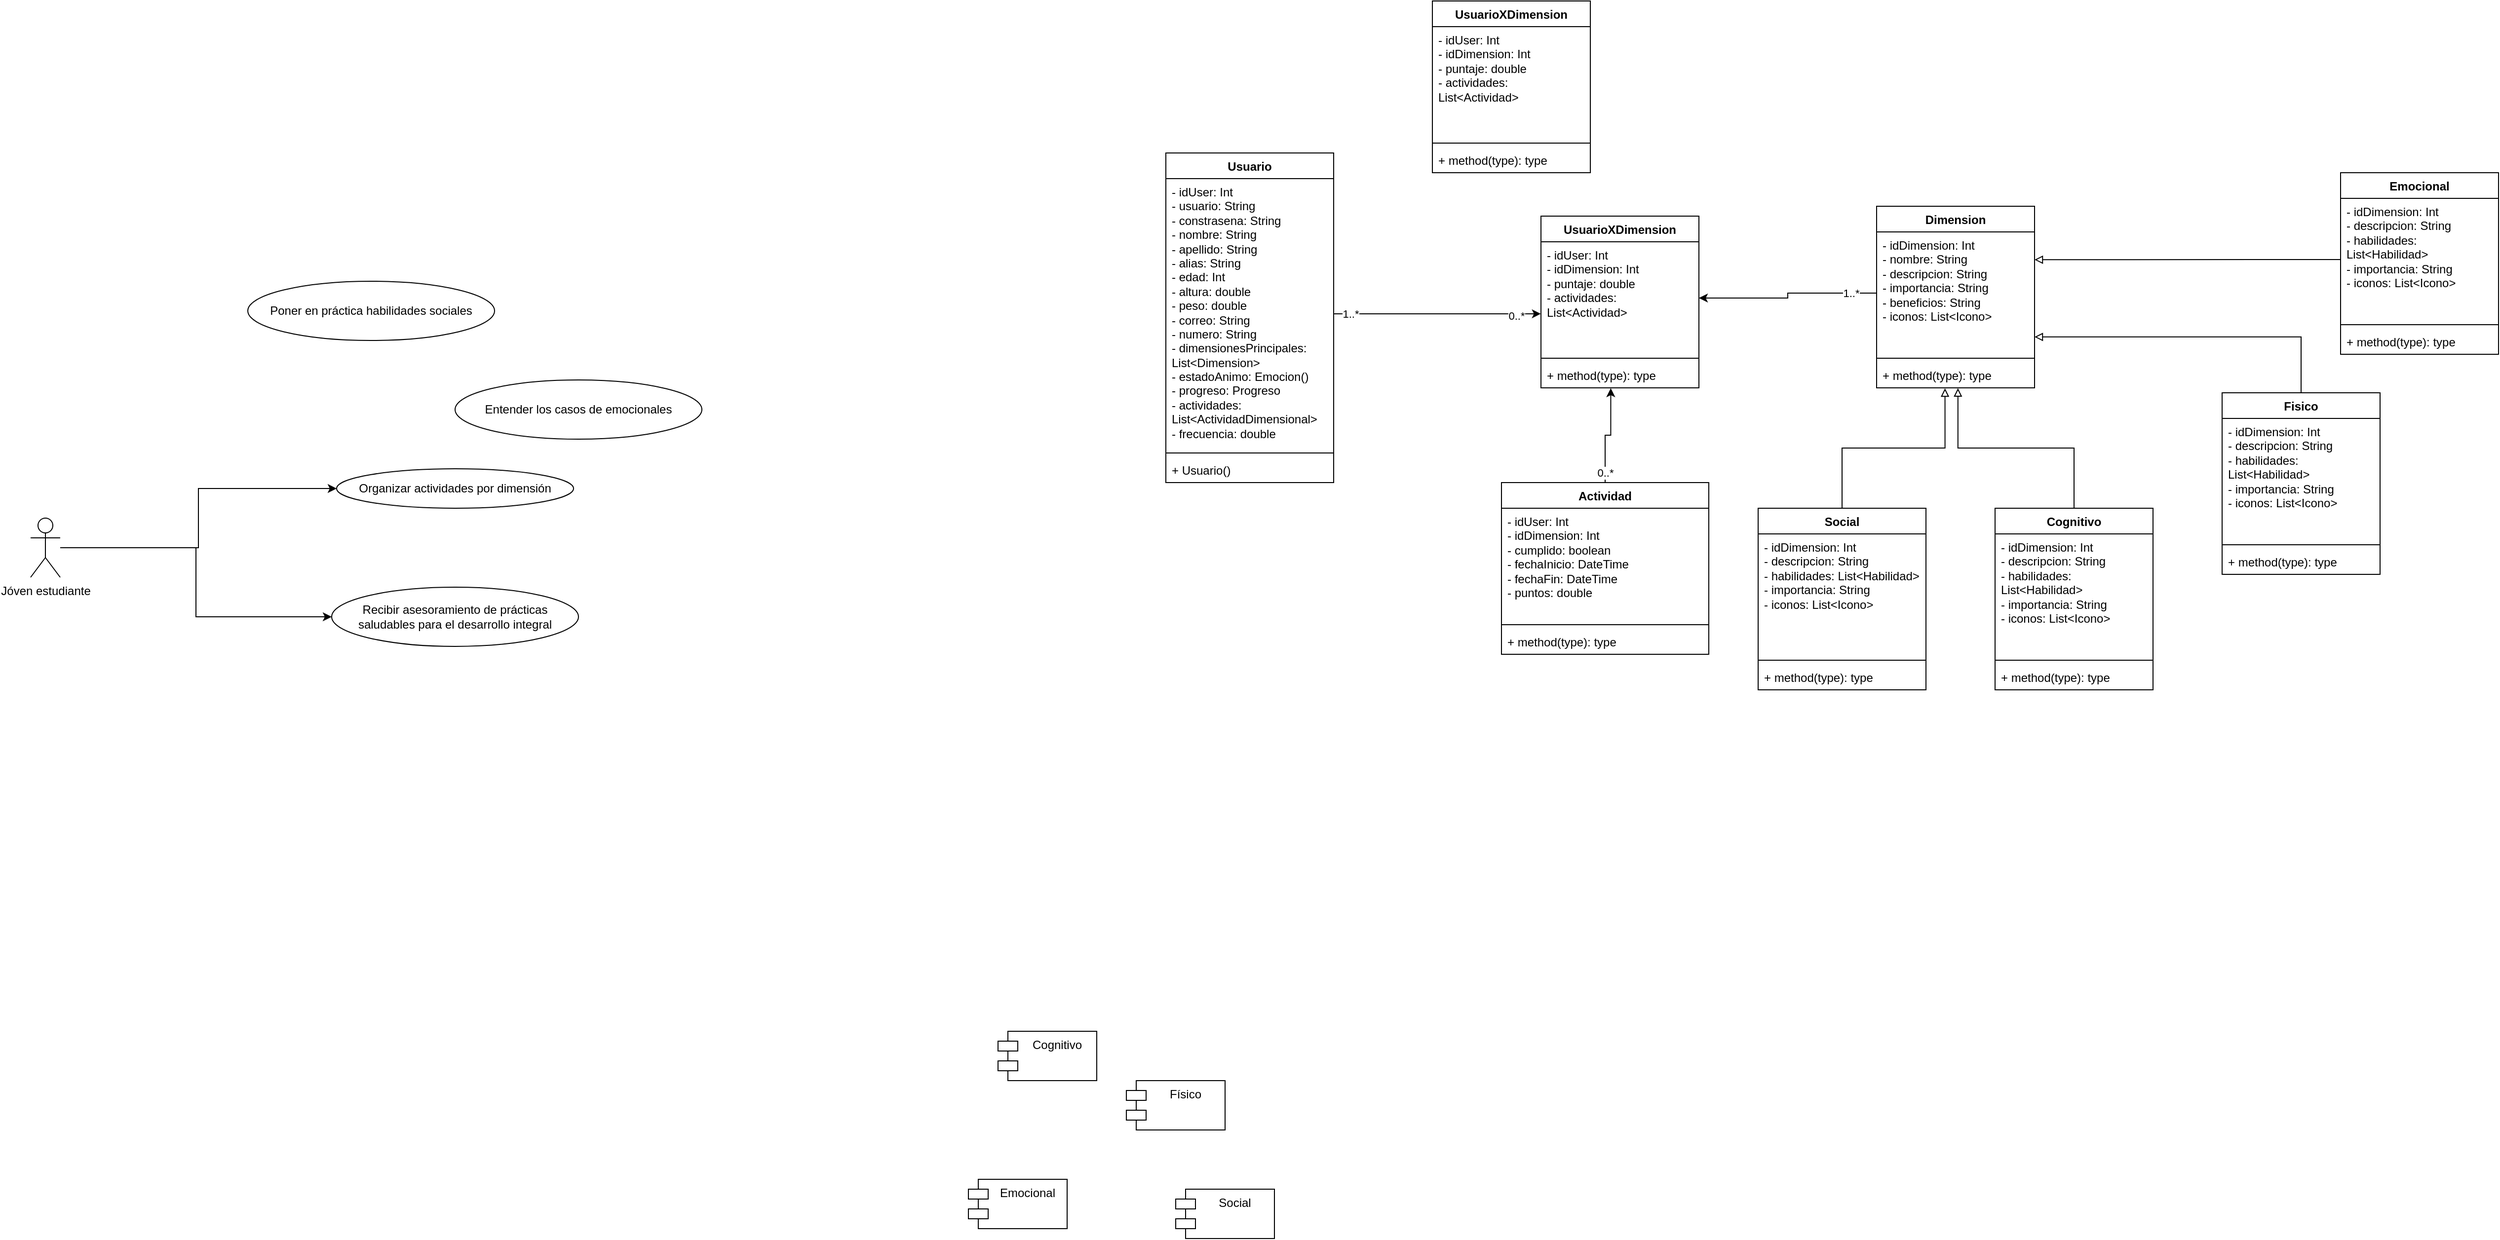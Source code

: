 <mxfile version="28.2.1">
  <diagram name="Página-1" id="Hhqq90KRjhYuidDsUcNB">
    <mxGraphModel dx="906" dy="1658" grid="1" gridSize="10" guides="1" tooltips="1" connect="1" arrows="1" fold="1" page="1" pageScale="1" pageWidth="827" pageHeight="1169" math="0" shadow="0">
      <root>
        <mxCell id="0" />
        <mxCell id="1" parent="0" />
        <mxCell id="49f0iHCSbjfiHri0EJJj-3" style="edgeStyle=orthogonalEdgeStyle;rounded=0;orthogonalLoop=1;jettySize=auto;html=1;entryX=0;entryY=0.5;entryDx=0;entryDy=0;" edge="1" parent="1" source="49f0iHCSbjfiHri0EJJj-1" target="49f0iHCSbjfiHri0EJJj-2">
          <mxGeometry relative="1" as="geometry" />
        </mxCell>
        <mxCell id="49f0iHCSbjfiHri0EJJj-5" style="edgeStyle=orthogonalEdgeStyle;rounded=0;orthogonalLoop=1;jettySize=auto;html=1;entryX=0;entryY=0.5;entryDx=0;entryDy=0;" edge="1" parent="1" source="49f0iHCSbjfiHri0EJJj-1" target="49f0iHCSbjfiHri0EJJj-4">
          <mxGeometry relative="1" as="geometry">
            <mxPoint x="330" y="370" as="targetPoint" />
          </mxGeometry>
        </mxCell>
        <mxCell id="49f0iHCSbjfiHri0EJJj-1" value="Jóven estudiante" style="shape=umlActor;verticalLabelPosition=bottom;verticalAlign=top;html=1;outlineConnect=0;" vertex="1" parent="1">
          <mxGeometry x="180" y="320" width="30" height="60" as="geometry" />
        </mxCell>
        <mxCell id="49f0iHCSbjfiHri0EJJj-2" value="Organizar actividades por dimensión" style="ellipse;whiteSpace=wrap;html=1;" vertex="1" parent="1">
          <mxGeometry x="490" y="270" width="240" height="40" as="geometry" />
        </mxCell>
        <mxCell id="49f0iHCSbjfiHri0EJJj-4" value="Recibir asesoramiento de prácticas saludables para el desarrollo integral" style="ellipse;whiteSpace=wrap;html=1;" vertex="1" parent="1">
          <mxGeometry x="485" y="390" width="250" height="60" as="geometry" />
        </mxCell>
        <mxCell id="49f0iHCSbjfiHri0EJJj-6" value="Poner en práctica habilidades sociales" style="ellipse;whiteSpace=wrap;html=1;" vertex="1" parent="1">
          <mxGeometry x="400" y="80" width="250" height="60" as="geometry" />
        </mxCell>
        <mxCell id="49f0iHCSbjfiHri0EJJj-7" value="Entender los casos de emocionales" style="ellipse;whiteSpace=wrap;html=1;" vertex="1" parent="1">
          <mxGeometry x="610" y="180" width="250" height="60" as="geometry" />
        </mxCell>
        <mxCell id="49f0iHCSbjfiHri0EJJj-8" value="Cognitivo" style="shape=module;align=left;spacingLeft=20;align=center;verticalAlign=top;whiteSpace=wrap;html=1;" vertex="1" parent="1">
          <mxGeometry x="1160" y="840" width="100" height="50" as="geometry" />
        </mxCell>
        <mxCell id="49f0iHCSbjfiHri0EJJj-9" value="Emocional" style="shape=module;align=left;spacingLeft=20;align=center;verticalAlign=top;whiteSpace=wrap;html=1;" vertex="1" parent="1">
          <mxGeometry x="1130" y="990" width="100" height="50" as="geometry" />
        </mxCell>
        <mxCell id="49f0iHCSbjfiHri0EJJj-10" value="Físico" style="shape=module;align=left;spacingLeft=20;align=center;verticalAlign=top;whiteSpace=wrap;html=1;" vertex="1" parent="1">
          <mxGeometry x="1290" y="890" width="100" height="50" as="geometry" />
        </mxCell>
        <mxCell id="49f0iHCSbjfiHri0EJJj-11" value="Social" style="shape=module;align=left;spacingLeft=20;align=center;verticalAlign=top;whiteSpace=wrap;html=1;" vertex="1" parent="1">
          <mxGeometry x="1340" y="1000" width="100" height="50" as="geometry" />
        </mxCell>
        <mxCell id="49f0iHCSbjfiHri0EJJj-12" value="Usuario" style="swimlane;fontStyle=1;align=center;verticalAlign=top;childLayout=stackLayout;horizontal=1;startSize=26;horizontalStack=0;resizeParent=1;resizeParentMax=0;resizeLast=0;collapsible=1;marginBottom=0;whiteSpace=wrap;html=1;" vertex="1" parent="1">
          <mxGeometry x="1330" y="-50" width="170" height="334" as="geometry" />
        </mxCell>
        <mxCell id="49f0iHCSbjfiHri0EJJj-13" value="- idUser: Int&lt;div&gt;&lt;div&gt;- usuario: String&lt;/div&gt;&lt;div&gt;- constrasena: String&lt;/div&gt;&lt;div&gt;- nombre: String&lt;/div&gt;&lt;div&gt;- apellido: String&lt;/div&gt;&lt;div&gt;- alias: String&lt;/div&gt;&lt;div&gt;- edad: Int&lt;/div&gt;&lt;div&gt;- altura: double&lt;/div&gt;&lt;div&gt;- peso: double&lt;/div&gt;&lt;div&gt;- correo: String&lt;/div&gt;&lt;div&gt;- numero: String&lt;/div&gt;&lt;div&gt;&lt;div&gt;&lt;div&gt;- dimensionesPrincipales: List&amp;lt;Dimension&amp;gt;&lt;/div&gt;&lt;/div&gt;&lt;div&gt;&lt;span style=&quot;background-color: transparent; color: light-dark(rgb(0, 0, 0), rgb(255, 255, 255));&quot;&gt;- estadoAnimo: Emocion()&lt;/span&gt;&lt;/div&gt;&lt;div&gt;- progreso: Progreso&lt;/div&gt;&lt;/div&gt;&lt;div&gt;- actividades: List&amp;lt;ActividadDimensional&amp;gt;&lt;/div&gt;&lt;div&gt;- frecuencia: double&lt;/div&gt;&lt;/div&gt;" style="text;strokeColor=none;fillColor=none;align=left;verticalAlign=top;spacingLeft=4;spacingRight=4;overflow=hidden;rotatable=0;points=[[0,0.5],[1,0.5]];portConstraint=eastwest;whiteSpace=wrap;html=1;" vertex="1" parent="49f0iHCSbjfiHri0EJJj-12">
          <mxGeometry y="26" width="170" height="274" as="geometry" />
        </mxCell>
        <mxCell id="49f0iHCSbjfiHri0EJJj-14" value="" style="line;strokeWidth=1;fillColor=none;align=left;verticalAlign=middle;spacingTop=-1;spacingLeft=3;spacingRight=3;rotatable=0;labelPosition=right;points=[];portConstraint=eastwest;strokeColor=inherit;" vertex="1" parent="49f0iHCSbjfiHri0EJJj-12">
          <mxGeometry y="300" width="170" height="8" as="geometry" />
        </mxCell>
        <mxCell id="49f0iHCSbjfiHri0EJJj-15" value="+ Usuario()" style="text;strokeColor=none;fillColor=none;align=left;verticalAlign=top;spacingLeft=4;spacingRight=4;overflow=hidden;rotatable=0;points=[[0,0.5],[1,0.5]];portConstraint=eastwest;whiteSpace=wrap;html=1;" vertex="1" parent="49f0iHCSbjfiHri0EJJj-12">
          <mxGeometry y="308" width="170" height="26" as="geometry" />
        </mxCell>
        <mxCell id="49f0iHCSbjfiHri0EJJj-16" value="Dimension" style="swimlane;fontStyle=1;align=center;verticalAlign=top;childLayout=stackLayout;horizontal=1;startSize=26;horizontalStack=0;resizeParent=1;resizeParentMax=0;resizeLast=0;collapsible=1;marginBottom=0;whiteSpace=wrap;html=1;" vertex="1" parent="1">
          <mxGeometry x="2050" y="4" width="160" height="184" as="geometry" />
        </mxCell>
        <mxCell id="49f0iHCSbjfiHri0EJJj-17" value="&lt;div&gt;- idDimension: Int&lt;/div&gt;&lt;div&gt;- nombre: String&lt;/div&gt;&lt;div&gt;- descripcion: String&lt;/div&gt;&lt;div&gt;- importancia: String&lt;/div&gt;&lt;div&gt;- beneficios: String&lt;/div&gt;&lt;div&gt;- iconos: List&amp;lt;Icono&amp;gt;&amp;nbsp;&lt;/div&gt;" style="text;strokeColor=none;fillColor=none;align=left;verticalAlign=top;spacingLeft=4;spacingRight=4;overflow=hidden;rotatable=0;points=[[0,0.5],[1,0.5]];portConstraint=eastwest;whiteSpace=wrap;html=1;" vertex="1" parent="49f0iHCSbjfiHri0EJJj-16">
          <mxGeometry y="26" width="160" height="124" as="geometry" />
        </mxCell>
        <mxCell id="49f0iHCSbjfiHri0EJJj-18" value="" style="line;strokeWidth=1;fillColor=none;align=left;verticalAlign=middle;spacingTop=-1;spacingLeft=3;spacingRight=3;rotatable=0;labelPosition=right;points=[];portConstraint=eastwest;strokeColor=inherit;" vertex="1" parent="49f0iHCSbjfiHri0EJJj-16">
          <mxGeometry y="150" width="160" height="8" as="geometry" />
        </mxCell>
        <mxCell id="49f0iHCSbjfiHri0EJJj-19" value="+ method(type): type" style="text;strokeColor=none;fillColor=none;align=left;verticalAlign=top;spacingLeft=4;spacingRight=4;overflow=hidden;rotatable=0;points=[[0,0.5],[1,0.5]];portConstraint=eastwest;whiteSpace=wrap;html=1;" vertex="1" parent="49f0iHCSbjfiHri0EJJj-16">
          <mxGeometry y="158" width="160" height="26" as="geometry" />
        </mxCell>
        <mxCell id="49f0iHCSbjfiHri0EJJj-20" value="UsuarioXDimension" style="swimlane;fontStyle=1;align=center;verticalAlign=top;childLayout=stackLayout;horizontal=1;startSize=26;horizontalStack=0;resizeParent=1;resizeParentMax=0;resizeLast=0;collapsible=1;marginBottom=0;whiteSpace=wrap;html=1;" vertex="1" parent="1">
          <mxGeometry x="1710" y="14" width="160" height="174" as="geometry" />
        </mxCell>
        <mxCell id="49f0iHCSbjfiHri0EJJj-21" value="&lt;div&gt;- idUser: Int&lt;/div&gt;&lt;div&gt;- idDimension: Int&lt;/div&gt;&lt;div&gt;&lt;span style=&quot;background-color: transparent; color: light-dark(rgb(0, 0, 0), rgb(255, 255, 255));&quot;&gt;- puntaje: double&amp;nbsp;&lt;/span&gt;&lt;/div&gt;&lt;div&gt;- actividades: List&amp;lt;Actividad&amp;gt;&lt;/div&gt;" style="text;strokeColor=none;fillColor=none;align=left;verticalAlign=top;spacingLeft=4;spacingRight=4;overflow=hidden;rotatable=0;points=[[0,0.5],[1,0.5]];portConstraint=eastwest;whiteSpace=wrap;html=1;" vertex="1" parent="49f0iHCSbjfiHri0EJJj-20">
          <mxGeometry y="26" width="160" height="114" as="geometry" />
        </mxCell>
        <mxCell id="49f0iHCSbjfiHri0EJJj-22" value="" style="line;strokeWidth=1;fillColor=none;align=left;verticalAlign=middle;spacingTop=-1;spacingLeft=3;spacingRight=3;rotatable=0;labelPosition=right;points=[];portConstraint=eastwest;strokeColor=inherit;" vertex="1" parent="49f0iHCSbjfiHri0EJJj-20">
          <mxGeometry y="140" width="160" height="8" as="geometry" />
        </mxCell>
        <mxCell id="49f0iHCSbjfiHri0EJJj-23" value="+ method(type): type" style="text;strokeColor=none;fillColor=none;align=left;verticalAlign=top;spacingLeft=4;spacingRight=4;overflow=hidden;rotatable=0;points=[[0,0.5],[1,0.5]];portConstraint=eastwest;whiteSpace=wrap;html=1;" vertex="1" parent="49f0iHCSbjfiHri0EJJj-20">
          <mxGeometry y="148" width="160" height="26" as="geometry" />
        </mxCell>
        <mxCell id="49f0iHCSbjfiHri0EJJj-25" value="Actividad" style="swimlane;fontStyle=1;align=center;verticalAlign=top;childLayout=stackLayout;horizontal=1;startSize=26;horizontalStack=0;resizeParent=1;resizeParentMax=0;resizeLast=0;collapsible=1;marginBottom=0;whiteSpace=wrap;html=1;" vertex="1" parent="1">
          <mxGeometry x="1670" y="284" width="210" height="174" as="geometry" />
        </mxCell>
        <mxCell id="49f0iHCSbjfiHri0EJJj-26" value="&lt;div&gt;- idUser: Int&lt;/div&gt;&lt;div&gt;- idDimension: Int&lt;/div&gt;&lt;div&gt;&lt;span style=&quot;background-color: transparent; color: light-dark(rgb(0, 0, 0), rgb(255, 255, 255));&quot;&gt;- cumplido: boolean&lt;/span&gt;&lt;/div&gt;&lt;div&gt;- fechaInicio: DateTime&lt;/div&gt;&lt;div&gt;- fechaFin: DateTime&lt;/div&gt;&lt;div&gt;- puntos: double&lt;/div&gt;" style="text;strokeColor=none;fillColor=none;align=left;verticalAlign=top;spacingLeft=4;spacingRight=4;overflow=hidden;rotatable=0;points=[[0,0.5],[1,0.5]];portConstraint=eastwest;whiteSpace=wrap;html=1;" vertex="1" parent="49f0iHCSbjfiHri0EJJj-25">
          <mxGeometry y="26" width="210" height="114" as="geometry" />
        </mxCell>
        <mxCell id="49f0iHCSbjfiHri0EJJj-27" value="" style="line;strokeWidth=1;fillColor=none;align=left;verticalAlign=middle;spacingTop=-1;spacingLeft=3;spacingRight=3;rotatable=0;labelPosition=right;points=[];portConstraint=eastwest;strokeColor=inherit;" vertex="1" parent="49f0iHCSbjfiHri0EJJj-25">
          <mxGeometry y="140" width="210" height="8" as="geometry" />
        </mxCell>
        <mxCell id="49f0iHCSbjfiHri0EJJj-28" value="+ method(type): type" style="text;strokeColor=none;fillColor=none;align=left;verticalAlign=top;spacingLeft=4;spacingRight=4;overflow=hidden;rotatable=0;points=[[0,0.5],[1,0.5]];portConstraint=eastwest;whiteSpace=wrap;html=1;" vertex="1" parent="49f0iHCSbjfiHri0EJJj-25">
          <mxGeometry y="148" width="210" height="26" as="geometry" />
        </mxCell>
        <mxCell id="49f0iHCSbjfiHri0EJJj-29" value="Social" style="swimlane;fontStyle=1;align=center;verticalAlign=top;childLayout=stackLayout;horizontal=1;startSize=26;horizontalStack=0;resizeParent=1;resizeParentMax=0;resizeLast=0;collapsible=1;marginBottom=0;whiteSpace=wrap;html=1;" vertex="1" parent="1">
          <mxGeometry x="1930" y="310" width="170" height="184" as="geometry" />
        </mxCell>
        <mxCell id="49f0iHCSbjfiHri0EJJj-30" value="&lt;div&gt;- idDimension: Int&lt;/div&gt;- descripcion: String&lt;div&gt;&lt;div&gt;- habilidades: List&amp;lt;Habilidad&amp;gt;&lt;/div&gt;&lt;/div&gt;&lt;div&gt;- importancia: String&lt;/div&gt;&lt;div&gt;- iconos: List&amp;lt;Icono&amp;gt;&amp;nbsp;&lt;/div&gt;" style="text;strokeColor=none;fillColor=none;align=left;verticalAlign=top;spacingLeft=4;spacingRight=4;overflow=hidden;rotatable=0;points=[[0,0.5],[1,0.5]];portConstraint=eastwest;whiteSpace=wrap;html=1;" vertex="1" parent="49f0iHCSbjfiHri0EJJj-29">
          <mxGeometry y="26" width="170" height="124" as="geometry" />
        </mxCell>
        <mxCell id="49f0iHCSbjfiHri0EJJj-31" value="" style="line;strokeWidth=1;fillColor=none;align=left;verticalAlign=middle;spacingTop=-1;spacingLeft=3;spacingRight=3;rotatable=0;labelPosition=right;points=[];portConstraint=eastwest;strokeColor=inherit;" vertex="1" parent="49f0iHCSbjfiHri0EJJj-29">
          <mxGeometry y="150" width="170" height="8" as="geometry" />
        </mxCell>
        <mxCell id="49f0iHCSbjfiHri0EJJj-32" value="+ method(type): type" style="text;strokeColor=none;fillColor=none;align=left;verticalAlign=top;spacingLeft=4;spacingRight=4;overflow=hidden;rotatable=0;points=[[0,0.5],[1,0.5]];portConstraint=eastwest;whiteSpace=wrap;html=1;" vertex="1" parent="49f0iHCSbjfiHri0EJJj-29">
          <mxGeometry y="158" width="170" height="26" as="geometry" />
        </mxCell>
        <mxCell id="49f0iHCSbjfiHri0EJJj-33" value="Cognitivo" style="swimlane;fontStyle=1;align=center;verticalAlign=top;childLayout=stackLayout;horizontal=1;startSize=26;horizontalStack=0;resizeParent=1;resizeParentMax=0;resizeLast=0;collapsible=1;marginBottom=0;whiteSpace=wrap;html=1;" vertex="1" parent="1">
          <mxGeometry x="2170" y="310" width="160" height="184" as="geometry" />
        </mxCell>
        <mxCell id="49f0iHCSbjfiHri0EJJj-34" value="&lt;div&gt;- idDimension: Int&lt;/div&gt;- descripcion: String&lt;div&gt;&lt;div&gt;- habilidades: List&amp;lt;Habilidad&amp;gt;&lt;/div&gt;&lt;/div&gt;&lt;div&gt;- importancia: String&lt;/div&gt;&lt;div&gt;- iconos: List&amp;lt;Icono&amp;gt;&amp;nbsp;&lt;/div&gt;" style="text;strokeColor=none;fillColor=none;align=left;verticalAlign=top;spacingLeft=4;spacingRight=4;overflow=hidden;rotatable=0;points=[[0,0.5],[1,0.5]];portConstraint=eastwest;whiteSpace=wrap;html=1;" vertex="1" parent="49f0iHCSbjfiHri0EJJj-33">
          <mxGeometry y="26" width="160" height="124" as="geometry" />
        </mxCell>
        <mxCell id="49f0iHCSbjfiHri0EJJj-35" value="" style="line;strokeWidth=1;fillColor=none;align=left;verticalAlign=middle;spacingTop=-1;spacingLeft=3;spacingRight=3;rotatable=0;labelPosition=right;points=[];portConstraint=eastwest;strokeColor=inherit;" vertex="1" parent="49f0iHCSbjfiHri0EJJj-33">
          <mxGeometry y="150" width="160" height="8" as="geometry" />
        </mxCell>
        <mxCell id="49f0iHCSbjfiHri0EJJj-36" value="+ method(type): type" style="text;strokeColor=none;fillColor=none;align=left;verticalAlign=top;spacingLeft=4;spacingRight=4;overflow=hidden;rotatable=0;points=[[0,0.5],[1,0.5]];portConstraint=eastwest;whiteSpace=wrap;html=1;" vertex="1" parent="49f0iHCSbjfiHri0EJJj-33">
          <mxGeometry y="158" width="160" height="26" as="geometry" />
        </mxCell>
        <mxCell id="49f0iHCSbjfiHri0EJJj-37" value="Fisico" style="swimlane;fontStyle=1;align=center;verticalAlign=top;childLayout=stackLayout;horizontal=1;startSize=26;horizontalStack=0;resizeParent=1;resizeParentMax=0;resizeLast=0;collapsible=1;marginBottom=0;whiteSpace=wrap;html=1;" vertex="1" parent="1">
          <mxGeometry x="2400" y="193" width="160" height="184" as="geometry" />
        </mxCell>
        <mxCell id="49f0iHCSbjfiHri0EJJj-38" value="&lt;div&gt;- idDimension: Int&lt;/div&gt;- descripcion: String&lt;div&gt;- habilidades: List&amp;lt;Habilidad&amp;gt;&lt;/div&gt;&lt;div&gt;&lt;span style=&quot;background-color: transparent; color: light-dark(rgb(0, 0, 0), rgb(255, 255, 255));&quot;&gt;- importancia: String&lt;/span&gt;&lt;/div&gt;&lt;div&gt;- iconos: List&amp;lt;Icono&amp;gt;&amp;nbsp;&lt;/div&gt;" style="text;strokeColor=none;fillColor=none;align=left;verticalAlign=top;spacingLeft=4;spacingRight=4;overflow=hidden;rotatable=0;points=[[0,0.5],[1,0.5]];portConstraint=eastwest;whiteSpace=wrap;html=1;" vertex="1" parent="49f0iHCSbjfiHri0EJJj-37">
          <mxGeometry y="26" width="160" height="124" as="geometry" />
        </mxCell>
        <mxCell id="49f0iHCSbjfiHri0EJJj-39" value="" style="line;strokeWidth=1;fillColor=none;align=left;verticalAlign=middle;spacingTop=-1;spacingLeft=3;spacingRight=3;rotatable=0;labelPosition=right;points=[];portConstraint=eastwest;strokeColor=inherit;" vertex="1" parent="49f0iHCSbjfiHri0EJJj-37">
          <mxGeometry y="150" width="160" height="8" as="geometry" />
        </mxCell>
        <mxCell id="49f0iHCSbjfiHri0EJJj-40" value="+ method(type): type" style="text;strokeColor=none;fillColor=none;align=left;verticalAlign=top;spacingLeft=4;spacingRight=4;overflow=hidden;rotatable=0;points=[[0,0.5],[1,0.5]];portConstraint=eastwest;whiteSpace=wrap;html=1;" vertex="1" parent="49f0iHCSbjfiHri0EJJj-37">
          <mxGeometry y="158" width="160" height="26" as="geometry" />
        </mxCell>
        <mxCell id="49f0iHCSbjfiHri0EJJj-41" value="Emocional" style="swimlane;fontStyle=1;align=center;verticalAlign=top;childLayout=stackLayout;horizontal=1;startSize=26;horizontalStack=0;resizeParent=1;resizeParentMax=0;resizeLast=0;collapsible=1;marginBottom=0;whiteSpace=wrap;html=1;" vertex="1" parent="1">
          <mxGeometry x="2520" y="-30" width="160" height="184" as="geometry" />
        </mxCell>
        <mxCell id="49f0iHCSbjfiHri0EJJj-42" value="&lt;div&gt;- idDimension: Int&lt;/div&gt;- descripcion: String&lt;div&gt;- habilidades: List&amp;lt;Habilidad&amp;gt;&lt;/div&gt;&lt;div&gt;- importancia: String&lt;/div&gt;&lt;div&gt;- iconos: List&amp;lt;Icono&amp;gt;&amp;nbsp;&lt;/div&gt;" style="text;strokeColor=none;fillColor=none;align=left;verticalAlign=top;spacingLeft=4;spacingRight=4;overflow=hidden;rotatable=0;points=[[0,0.5],[1,0.5]];portConstraint=eastwest;whiteSpace=wrap;html=1;" vertex="1" parent="49f0iHCSbjfiHri0EJJj-41">
          <mxGeometry y="26" width="160" height="124" as="geometry" />
        </mxCell>
        <mxCell id="49f0iHCSbjfiHri0EJJj-43" value="" style="line;strokeWidth=1;fillColor=none;align=left;verticalAlign=middle;spacingTop=-1;spacingLeft=3;spacingRight=3;rotatable=0;labelPosition=right;points=[];portConstraint=eastwest;strokeColor=inherit;" vertex="1" parent="49f0iHCSbjfiHri0EJJj-41">
          <mxGeometry y="150" width="160" height="8" as="geometry" />
        </mxCell>
        <mxCell id="49f0iHCSbjfiHri0EJJj-44" value="+ method(type): type" style="text;strokeColor=none;fillColor=none;align=left;verticalAlign=top;spacingLeft=4;spacingRight=4;overflow=hidden;rotatable=0;points=[[0,0.5],[1,0.5]];portConstraint=eastwest;whiteSpace=wrap;html=1;" vertex="1" parent="49f0iHCSbjfiHri0EJJj-41">
          <mxGeometry y="158" width="160" height="26" as="geometry" />
        </mxCell>
        <mxCell id="49f0iHCSbjfiHri0EJJj-46" style="edgeStyle=orthogonalEdgeStyle;rounded=0;orthogonalLoop=1;jettySize=auto;html=1;entryX=0.433;entryY=1.02;entryDx=0;entryDy=0;entryPerimeter=0;endArrow=block;endFill=0;" edge="1" parent="1" source="49f0iHCSbjfiHri0EJJj-29" target="49f0iHCSbjfiHri0EJJj-19">
          <mxGeometry relative="1" as="geometry" />
        </mxCell>
        <mxCell id="49f0iHCSbjfiHri0EJJj-48" style="edgeStyle=orthogonalEdgeStyle;rounded=0;orthogonalLoop=1;jettySize=auto;html=1;entryX=0.515;entryY=1.014;entryDx=0;entryDy=0;entryPerimeter=0;endArrow=block;endFill=0;" edge="1" parent="1" source="49f0iHCSbjfiHri0EJJj-33" target="49f0iHCSbjfiHri0EJJj-19">
          <mxGeometry relative="1" as="geometry" />
        </mxCell>
        <mxCell id="49f0iHCSbjfiHri0EJJj-49" style="edgeStyle=orthogonalEdgeStyle;rounded=0;orthogonalLoop=1;jettySize=auto;html=1;entryX=1;entryY=0.858;entryDx=0;entryDy=0;entryPerimeter=0;endArrow=block;endFill=0;" edge="1" parent="1" source="49f0iHCSbjfiHri0EJJj-37" target="49f0iHCSbjfiHri0EJJj-17">
          <mxGeometry relative="1" as="geometry" />
        </mxCell>
        <mxCell id="49f0iHCSbjfiHri0EJJj-50" style="edgeStyle=orthogonalEdgeStyle;rounded=0;orthogonalLoop=1;jettySize=auto;html=1;entryX=1;entryY=0.227;entryDx=0;entryDy=0;entryPerimeter=0;endArrow=block;endFill=0;" edge="1" parent="1" source="49f0iHCSbjfiHri0EJJj-41" target="49f0iHCSbjfiHri0EJJj-17">
          <mxGeometry relative="1" as="geometry">
            <Array as="points">
              <mxPoint x="2450" y="58" />
              <mxPoint x="2450" y="58" />
            </Array>
          </mxGeometry>
        </mxCell>
        <mxCell id="49f0iHCSbjfiHri0EJJj-51" style="edgeStyle=orthogonalEdgeStyle;rounded=0;orthogonalLoop=1;jettySize=auto;html=1;entryX=1;entryY=0.5;entryDx=0;entryDy=0;" edge="1" parent="1" source="49f0iHCSbjfiHri0EJJj-17" target="49f0iHCSbjfiHri0EJJj-21">
          <mxGeometry relative="1" as="geometry" />
        </mxCell>
        <mxCell id="49f0iHCSbjfiHri0EJJj-57" value="1..*" style="edgeLabel;html=1;align=center;verticalAlign=middle;resizable=0;points=[];" vertex="1" connectable="0" parent="49f0iHCSbjfiHri0EJJj-51">
          <mxGeometry x="-0.711" relative="1" as="geometry">
            <mxPoint as="offset" />
          </mxGeometry>
        </mxCell>
        <mxCell id="49f0iHCSbjfiHri0EJJj-53" style="edgeStyle=orthogonalEdgeStyle;rounded=0;orthogonalLoop=1;jettySize=auto;html=1;entryX=-0.001;entryY=0.64;entryDx=0;entryDy=0;entryPerimeter=0;" edge="1" parent="1" source="49f0iHCSbjfiHri0EJJj-13" target="49f0iHCSbjfiHri0EJJj-21">
          <mxGeometry relative="1" as="geometry" />
        </mxCell>
        <mxCell id="49f0iHCSbjfiHri0EJJj-60" value="1..*" style="edgeLabel;html=1;align=center;verticalAlign=middle;resizable=0;points=[];" vertex="1" connectable="0" parent="49f0iHCSbjfiHri0EJJj-53">
          <mxGeometry x="-0.84" relative="1" as="geometry">
            <mxPoint as="offset" />
          </mxGeometry>
        </mxCell>
        <mxCell id="49f0iHCSbjfiHri0EJJj-61" value="0..*" style="edgeLabel;html=1;align=center;verticalAlign=middle;resizable=0;points=[];" vertex="1" connectable="0" parent="49f0iHCSbjfiHri0EJJj-53">
          <mxGeometry x="0.76" y="-2" relative="1" as="geometry">
            <mxPoint as="offset" />
          </mxGeometry>
        </mxCell>
        <mxCell id="49f0iHCSbjfiHri0EJJj-54" style="edgeStyle=orthogonalEdgeStyle;rounded=0;orthogonalLoop=1;jettySize=auto;html=1;entryX=0.442;entryY=1.016;entryDx=0;entryDy=0;entryPerimeter=0;" edge="1" parent="1" source="49f0iHCSbjfiHri0EJJj-25" target="49f0iHCSbjfiHri0EJJj-23">
          <mxGeometry relative="1" as="geometry" />
        </mxCell>
        <mxCell id="49f0iHCSbjfiHri0EJJj-58" value="0..*" style="edgeLabel;html=1;align=center;verticalAlign=middle;resizable=0;points=[];" vertex="1" connectable="0" parent="49f0iHCSbjfiHri0EJJj-54">
          <mxGeometry x="-0.799" relative="1" as="geometry">
            <mxPoint as="offset" />
          </mxGeometry>
        </mxCell>
        <mxCell id="49f0iHCSbjfiHri0EJJj-63" value="UsuarioXDimension" style="swimlane;fontStyle=1;align=center;verticalAlign=top;childLayout=stackLayout;horizontal=1;startSize=26;horizontalStack=0;resizeParent=1;resizeParentMax=0;resizeLast=0;collapsible=1;marginBottom=0;whiteSpace=wrap;html=1;" vertex="1" parent="1">
          <mxGeometry x="1600" y="-204" width="160" height="174" as="geometry" />
        </mxCell>
        <mxCell id="49f0iHCSbjfiHri0EJJj-64" value="&lt;div&gt;- idUser: Int&lt;/div&gt;&lt;div&gt;- idDimension: Int&lt;/div&gt;&lt;div&gt;&lt;span style=&quot;background-color: transparent; color: light-dark(rgb(0, 0, 0), rgb(255, 255, 255));&quot;&gt;- puntaje: double&amp;nbsp;&lt;/span&gt;&lt;/div&gt;&lt;div&gt;- actividades: List&amp;lt;Actividad&amp;gt;&lt;/div&gt;" style="text;strokeColor=none;fillColor=none;align=left;verticalAlign=top;spacingLeft=4;spacingRight=4;overflow=hidden;rotatable=0;points=[[0,0.5],[1,0.5]];portConstraint=eastwest;whiteSpace=wrap;html=1;" vertex="1" parent="49f0iHCSbjfiHri0EJJj-63">
          <mxGeometry y="26" width="160" height="114" as="geometry" />
        </mxCell>
        <mxCell id="49f0iHCSbjfiHri0EJJj-65" value="" style="line;strokeWidth=1;fillColor=none;align=left;verticalAlign=middle;spacingTop=-1;spacingLeft=3;spacingRight=3;rotatable=0;labelPosition=right;points=[];portConstraint=eastwest;strokeColor=inherit;" vertex="1" parent="49f0iHCSbjfiHri0EJJj-63">
          <mxGeometry y="140" width="160" height="8" as="geometry" />
        </mxCell>
        <mxCell id="49f0iHCSbjfiHri0EJJj-66" value="+ method(type): type" style="text;strokeColor=none;fillColor=none;align=left;verticalAlign=top;spacingLeft=4;spacingRight=4;overflow=hidden;rotatable=0;points=[[0,0.5],[1,0.5]];portConstraint=eastwest;whiteSpace=wrap;html=1;" vertex="1" parent="49f0iHCSbjfiHri0EJJj-63">
          <mxGeometry y="148" width="160" height="26" as="geometry" />
        </mxCell>
      </root>
    </mxGraphModel>
  </diagram>
</mxfile>
